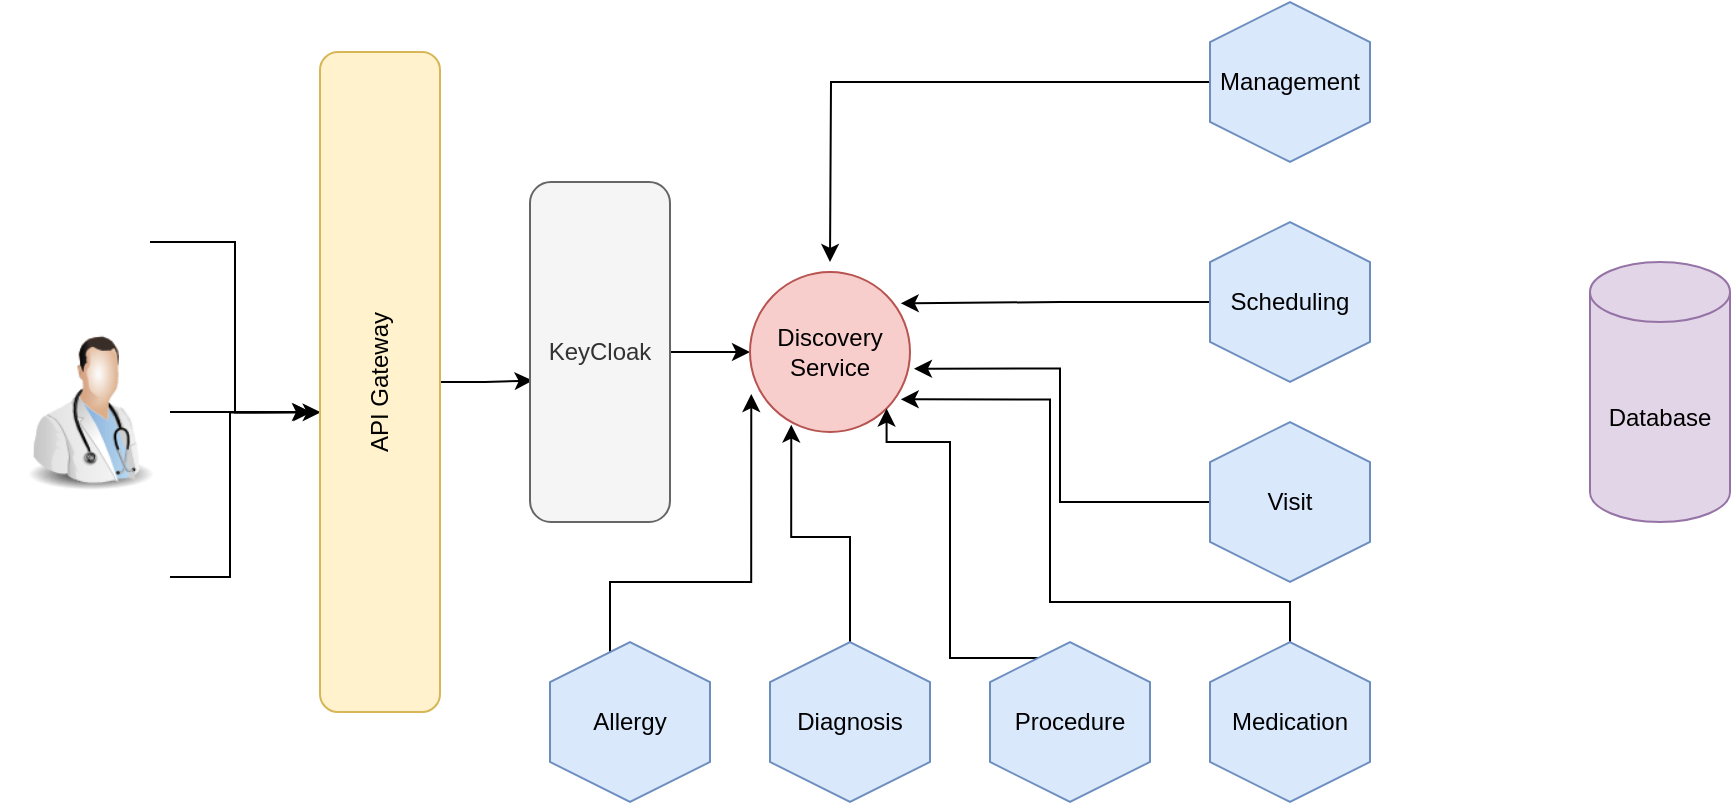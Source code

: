 <mxfile version="16.6.6" type="github">
  <diagram id="YXGhpXr7Ic1mQ7h87sHe" name="Page-1">
    <mxGraphModel dx="1632" dy="478" grid="1" gridSize="10" guides="1" tooltips="1" connect="1" arrows="1" fold="1" page="1" pageScale="1" pageWidth="850" pageHeight="1100" math="0" shadow="0">
      <root>
        <mxCell id="0" />
        <mxCell id="1" parent="0" />
        <mxCell id="_2TIOryvkOdKXcliuiLh-44" style="edgeStyle=orthogonalEdgeStyle;rounded=0;orthogonalLoop=1;jettySize=auto;html=1;entryX=0.454;entryY=-0.072;entryDx=0;entryDy=0;entryPerimeter=0;" edge="1" parent="1" source="_2TIOryvkOdKXcliuiLh-6" target="_2TIOryvkOdKXcliuiLh-16">
          <mxGeometry relative="1" as="geometry" />
        </mxCell>
        <mxCell id="_2TIOryvkOdKXcliuiLh-6" value="" style="shape=image;html=1;verticalAlign=top;verticalLabelPosition=bottom;labelBackgroundColor=#ffffff;imageAspect=0;aspect=fixed;image=https://cdn4.iconfinder.com/data/icons/medical-14/512/8-128.png" vertex="1" parent="1">
          <mxGeometry y="120" width="60" height="60" as="geometry" />
        </mxCell>
        <mxCell id="_2TIOryvkOdKXcliuiLh-40" style="edgeStyle=orthogonalEdgeStyle;rounded=0;orthogonalLoop=1;jettySize=auto;html=1;" edge="1" parent="1" source="_2TIOryvkOdKXcliuiLh-8">
          <mxGeometry relative="1" as="geometry">
            <mxPoint x="140" y="235" as="targetPoint" />
          </mxGeometry>
        </mxCell>
        <mxCell id="_2TIOryvkOdKXcliuiLh-8" value="" style="image;html=1;image=img/lib/clip_art/people/Doctor_Man_128x128.png" vertex="1" parent="1">
          <mxGeometry x="-10" y="195" width="80" height="80" as="geometry" />
        </mxCell>
        <mxCell id="_2TIOryvkOdKXcliuiLh-43" style="edgeStyle=orthogonalEdgeStyle;rounded=0;orthogonalLoop=1;jettySize=auto;html=1;entryX=0.454;entryY=0.006;entryDx=0;entryDy=0;entryPerimeter=0;" edge="1" parent="1" source="_2TIOryvkOdKXcliuiLh-13" target="_2TIOryvkOdKXcliuiLh-16">
          <mxGeometry relative="1" as="geometry">
            <Array as="points">
              <mxPoint x="100" y="318" />
              <mxPoint x="100" y="235" />
            </Array>
          </mxGeometry>
        </mxCell>
        <mxCell id="_2TIOryvkOdKXcliuiLh-13" value="" style="shape=image;html=1;verticalAlign=top;verticalLabelPosition=bottom;labelBackgroundColor=#ffffff;imageAspect=0;aspect=fixed;image=https://cdn0.iconfinder.com/data/icons/kameleon-free-pack/110/Nurse-1-128.png" vertex="1" parent="1">
          <mxGeometry x="-15" y="275" width="85" height="85" as="geometry" />
        </mxCell>
        <mxCell id="_2TIOryvkOdKXcliuiLh-45" style="edgeStyle=orthogonalEdgeStyle;rounded=0;orthogonalLoop=1;jettySize=auto;html=1;entryX=0.019;entryY=0.584;entryDx=0;entryDy=0;entryPerimeter=0;" edge="1" parent="1" source="_2TIOryvkOdKXcliuiLh-16" target="_2TIOryvkOdKXcliuiLh-18">
          <mxGeometry relative="1" as="geometry" />
        </mxCell>
        <mxCell id="_2TIOryvkOdKXcliuiLh-16" value="API Gateway" style="rounded=1;whiteSpace=wrap;html=1;rotation=-90;fillColor=#fff2cc;strokeColor=#d6b656;" vertex="1" parent="1">
          <mxGeometry x="10" y="190" width="330" height="60" as="geometry" />
        </mxCell>
        <mxCell id="_2TIOryvkOdKXcliuiLh-46" style="edgeStyle=orthogonalEdgeStyle;rounded=0;orthogonalLoop=1;jettySize=auto;html=1;exitX=1;exitY=0.5;exitDx=0;exitDy=0;entryX=0;entryY=0.5;entryDx=0;entryDy=0;" edge="1" parent="1" source="_2TIOryvkOdKXcliuiLh-18" target="_2TIOryvkOdKXcliuiLh-21">
          <mxGeometry relative="1" as="geometry" />
        </mxCell>
        <mxCell id="_2TIOryvkOdKXcliuiLh-18" value="KeyCloak" style="rounded=1;whiteSpace=wrap;html=1;fillColor=#f5f5f5;fontColor=#333333;strokeColor=#666666;" vertex="1" parent="1">
          <mxGeometry x="250" y="120" width="70" height="170" as="geometry" />
        </mxCell>
        <mxCell id="_2TIOryvkOdKXcliuiLh-21" value="Discovery&lt;br&gt;Service" style="ellipse;whiteSpace=wrap;html=1;aspect=fixed;fillColor=#f8cecc;strokeColor=#b85450;" vertex="1" parent="1">
          <mxGeometry x="360" y="165" width="80" height="80" as="geometry" />
        </mxCell>
        <mxCell id="_2TIOryvkOdKXcliuiLh-49" style="edgeStyle=orthogonalEdgeStyle;rounded=0;orthogonalLoop=1;jettySize=auto;html=1;entryX=0.942;entryY=0.196;entryDx=0;entryDy=0;entryPerimeter=0;" edge="1" parent="1" source="_2TIOryvkOdKXcliuiLh-23" target="_2TIOryvkOdKXcliuiLh-21">
          <mxGeometry relative="1" as="geometry" />
        </mxCell>
        <mxCell id="_2TIOryvkOdKXcliuiLh-23" value="Scheduling" style="shape=hexagon;perimeter=hexagonPerimeter2;whiteSpace=wrap;html=1;fixedSize=1;direction=south;fillColor=#dae8fc;strokeColor=#6c8ebf;" vertex="1" parent="1">
          <mxGeometry x="590" y="140" width="80" height="80" as="geometry" />
        </mxCell>
        <mxCell id="_2TIOryvkOdKXcliuiLh-54" style="edgeStyle=orthogonalEdgeStyle;rounded=0;orthogonalLoop=1;jettySize=auto;html=1;entryX=0.942;entryY=0.796;entryDx=0;entryDy=0;entryPerimeter=0;" edge="1" parent="1" source="_2TIOryvkOdKXcliuiLh-24" target="_2TIOryvkOdKXcliuiLh-21">
          <mxGeometry relative="1" as="geometry">
            <Array as="points">
              <mxPoint x="630" y="330" />
              <mxPoint x="510" y="330" />
              <mxPoint x="510" y="229" />
            </Array>
          </mxGeometry>
        </mxCell>
        <mxCell id="_2TIOryvkOdKXcliuiLh-24" value="Medication" style="shape=hexagon;perimeter=hexagonPerimeter2;whiteSpace=wrap;html=1;fixedSize=1;direction=south;fillColor=#dae8fc;strokeColor=#6c8ebf;" vertex="1" parent="1">
          <mxGeometry x="590" y="350" width="80" height="80" as="geometry" />
        </mxCell>
        <mxCell id="_2TIOryvkOdKXcliuiLh-66" style="edgeStyle=orthogonalEdgeStyle;rounded=0;orthogonalLoop=1;jettySize=auto;html=1;entryX=0.258;entryY=0.954;entryDx=0;entryDy=0;entryPerimeter=0;" edge="1" parent="1" source="_2TIOryvkOdKXcliuiLh-26" target="_2TIOryvkOdKXcliuiLh-21">
          <mxGeometry relative="1" as="geometry" />
        </mxCell>
        <mxCell id="_2TIOryvkOdKXcliuiLh-26" value="Diagnosis" style="shape=hexagon;perimeter=hexagonPerimeter2;whiteSpace=wrap;html=1;fixedSize=1;direction=south;fillColor=#dae8fc;strokeColor=#6c8ebf;" vertex="1" parent="1">
          <mxGeometry x="370" y="350" width="80" height="80" as="geometry" />
        </mxCell>
        <mxCell id="_2TIOryvkOdKXcliuiLh-67" style="edgeStyle=orthogonalEdgeStyle;rounded=0;orthogonalLoop=1;jettySize=auto;html=1;entryX=0.008;entryY=0.763;entryDx=0;entryDy=0;entryPerimeter=0;" edge="1" parent="1" source="_2TIOryvkOdKXcliuiLh-27" target="_2TIOryvkOdKXcliuiLh-21">
          <mxGeometry relative="1" as="geometry">
            <Array as="points">
              <mxPoint x="290" y="320" />
              <mxPoint x="361" y="320" />
            </Array>
          </mxGeometry>
        </mxCell>
        <mxCell id="_2TIOryvkOdKXcliuiLh-27" value="Allergy" style="shape=hexagon;perimeter=hexagonPerimeter2;whiteSpace=wrap;html=1;fixedSize=1;direction=south;fillColor=#dae8fc;strokeColor=#6c8ebf;" vertex="1" parent="1">
          <mxGeometry x="260" y="350" width="80" height="80" as="geometry" />
        </mxCell>
        <mxCell id="_2TIOryvkOdKXcliuiLh-51" style="edgeStyle=orthogonalEdgeStyle;rounded=0;orthogonalLoop=1;jettySize=auto;html=1;entryX=1.025;entryY=0.604;entryDx=0;entryDy=0;entryPerimeter=0;" edge="1" parent="1" source="_2TIOryvkOdKXcliuiLh-28" target="_2TIOryvkOdKXcliuiLh-21">
          <mxGeometry relative="1" as="geometry" />
        </mxCell>
        <mxCell id="_2TIOryvkOdKXcliuiLh-28" value="Visit" style="shape=hexagon;perimeter=hexagonPerimeter2;whiteSpace=wrap;html=1;fixedSize=1;direction=south;fillColor=#dae8fc;strokeColor=#6c8ebf;" vertex="1" parent="1">
          <mxGeometry x="590" y="240" width="80" height="80" as="geometry" />
        </mxCell>
        <mxCell id="_2TIOryvkOdKXcliuiLh-48" style="edgeStyle=orthogonalEdgeStyle;rounded=0;orthogonalLoop=1;jettySize=auto;html=1;" edge="1" parent="1" source="_2TIOryvkOdKXcliuiLh-29">
          <mxGeometry relative="1" as="geometry">
            <mxPoint x="400" y="160" as="targetPoint" />
          </mxGeometry>
        </mxCell>
        <mxCell id="_2TIOryvkOdKXcliuiLh-29" value="Management" style="shape=hexagon;perimeter=hexagonPerimeter2;whiteSpace=wrap;html=1;fixedSize=1;direction=south;fillColor=#dae8fc;strokeColor=#6c8ebf;" vertex="1" parent="1">
          <mxGeometry x="590" y="30" width="80" height="80" as="geometry" />
        </mxCell>
        <mxCell id="_2TIOryvkOdKXcliuiLh-31" value="Database" style="shape=cylinder3;whiteSpace=wrap;html=1;boundedLbl=1;backgroundOutline=1;size=15;fillColor=#e1d5e7;strokeColor=#9673a6;" vertex="1" parent="1">
          <mxGeometry x="780" y="160" width="70" height="130" as="geometry" />
        </mxCell>
        <mxCell id="_2TIOryvkOdKXcliuiLh-56" style="edgeStyle=orthogonalEdgeStyle;rounded=0;orthogonalLoop=1;jettySize=auto;html=1;exitX=0;exitY=0.75;exitDx=0;exitDy=0;entryX=1;entryY=1;entryDx=0;entryDy=0;" edge="1" parent="1" source="_2TIOryvkOdKXcliuiLh-25" target="_2TIOryvkOdKXcliuiLh-21">
          <mxGeometry relative="1" as="geometry">
            <Array as="points">
              <mxPoint x="460" y="358" />
              <mxPoint x="460" y="250" />
              <mxPoint x="428" y="250" />
            </Array>
          </mxGeometry>
        </mxCell>
        <mxCell id="_2TIOryvkOdKXcliuiLh-25" value="Procedure" style="shape=hexagon;perimeter=hexagonPerimeter2;whiteSpace=wrap;html=1;fixedSize=1;direction=south;fillColor=#dae8fc;strokeColor=#6c8ebf;" vertex="1" parent="1">
          <mxGeometry x="480" y="350" width="80" height="80" as="geometry" />
        </mxCell>
      </root>
    </mxGraphModel>
  </diagram>
</mxfile>
